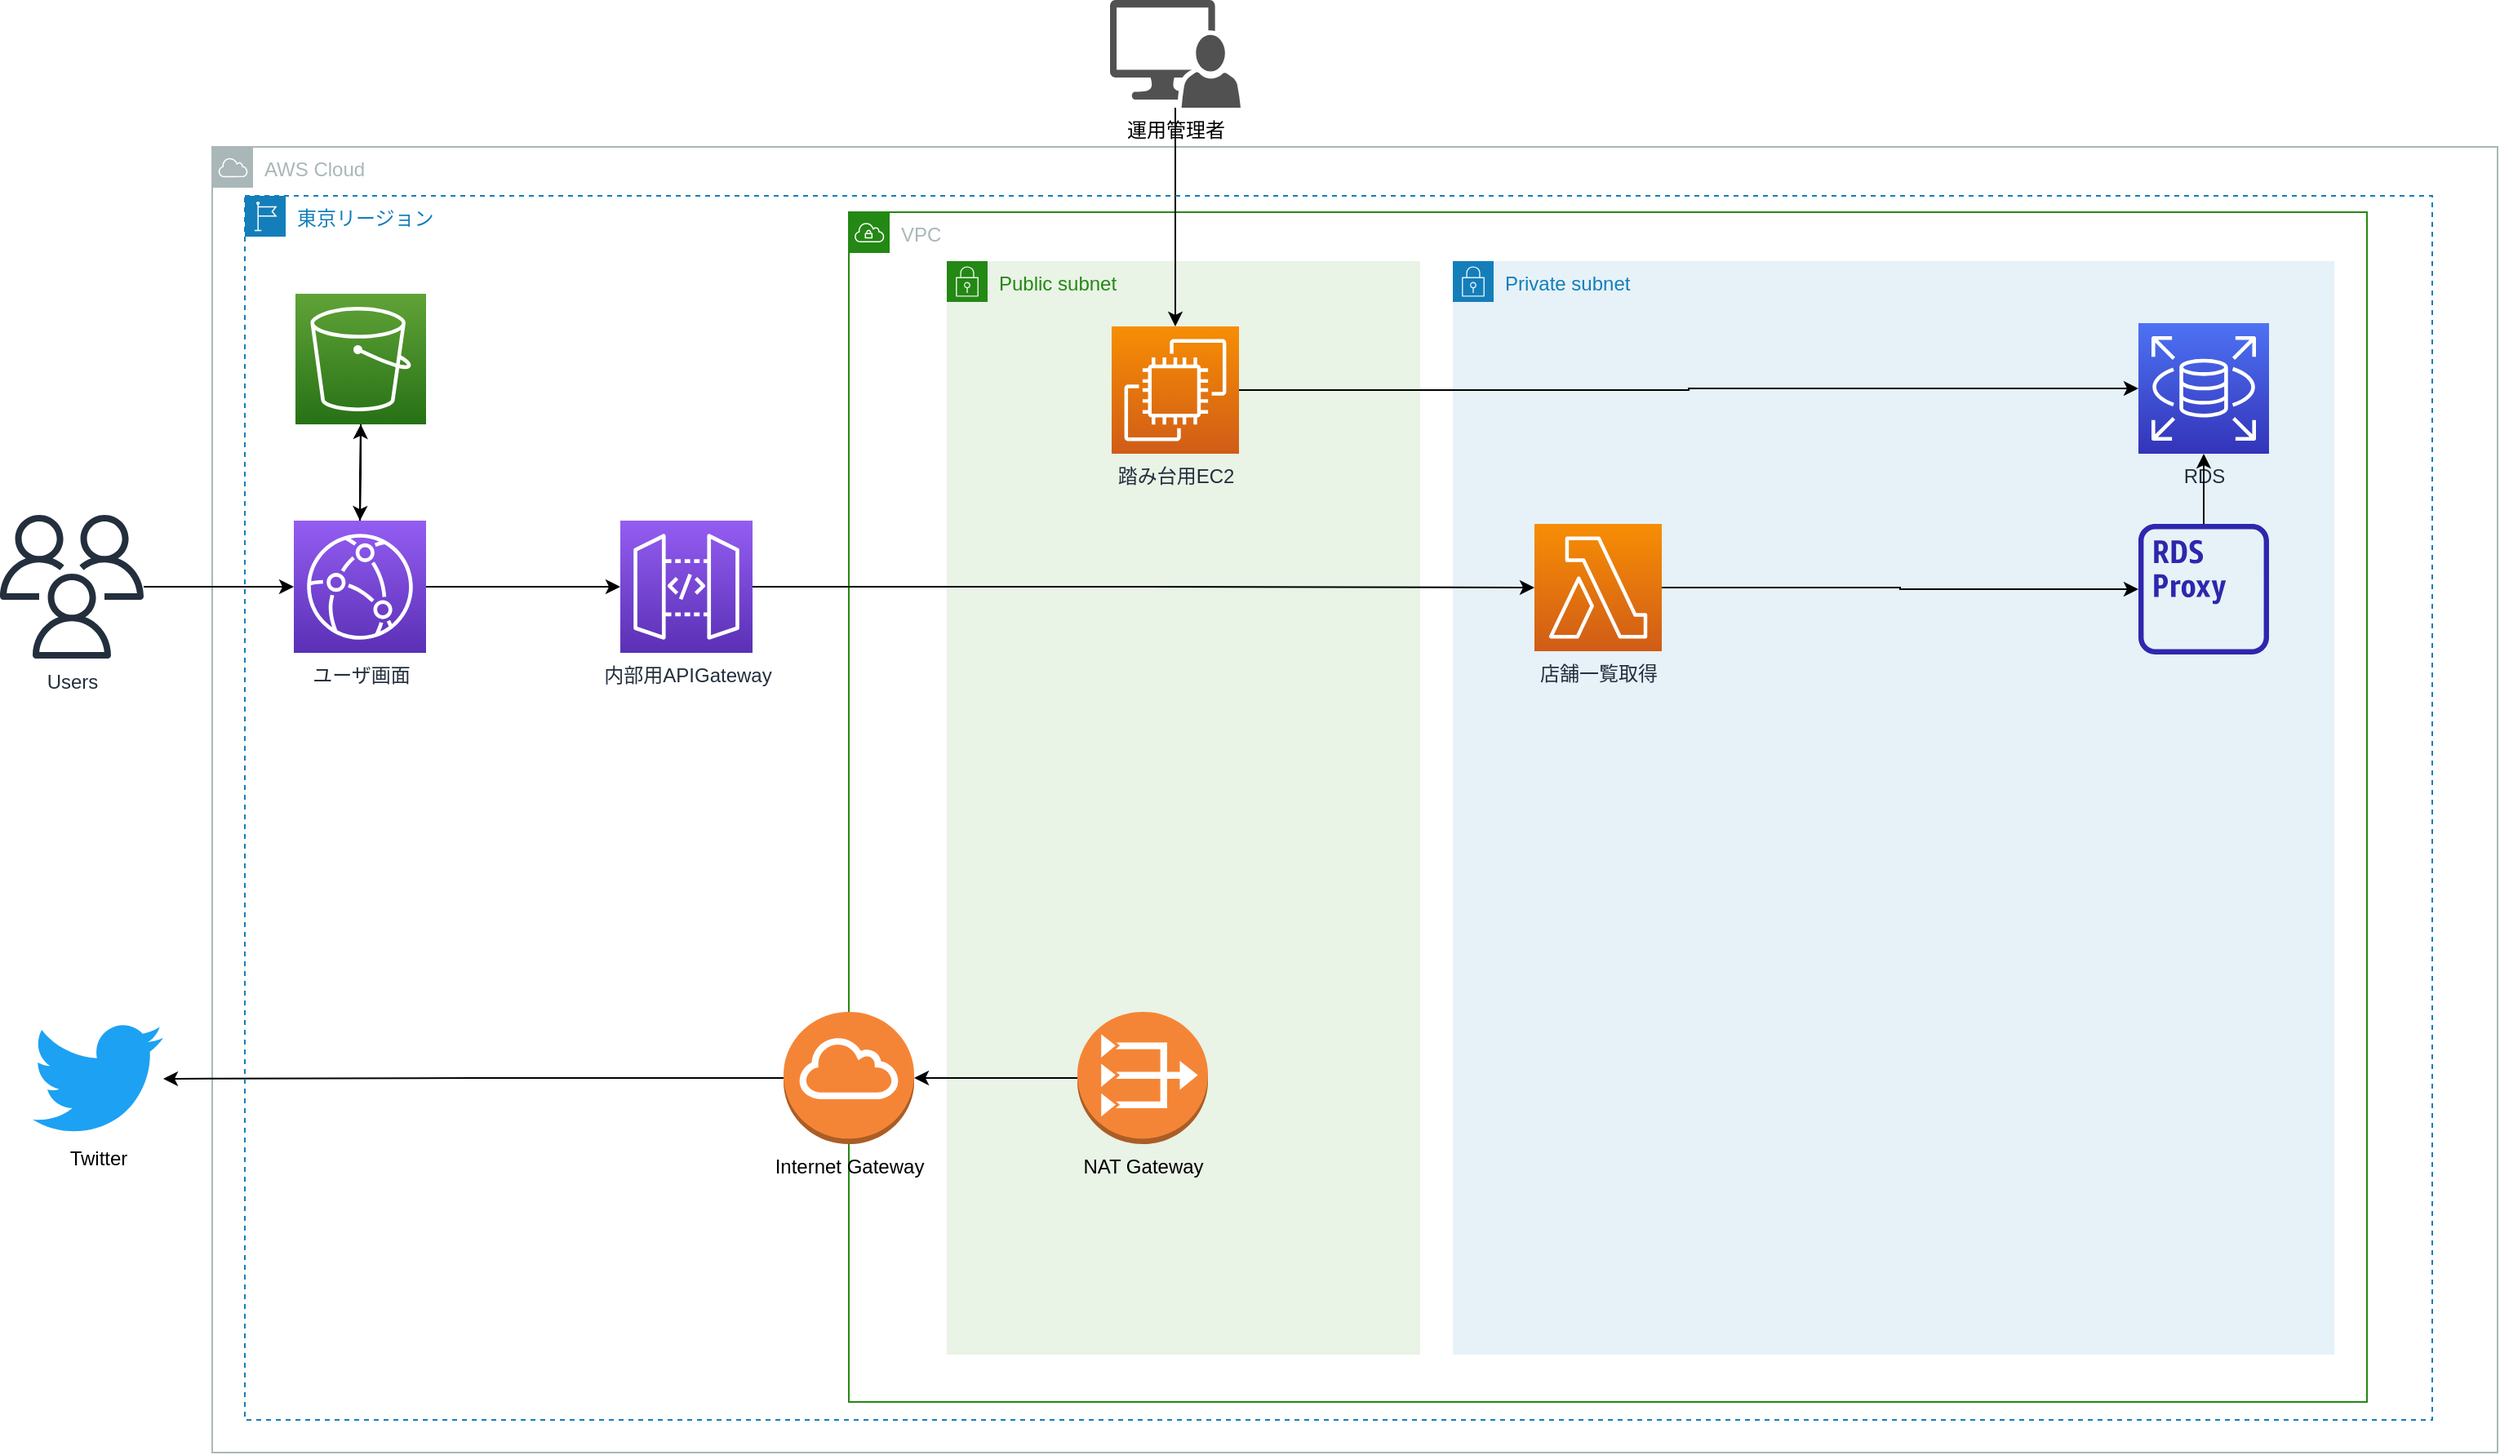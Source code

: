 <mxfile version="21.2.8" type="device">
  <diagram name="ページ1" id="WnprZI4OnLa5kW1OYaBW">
    <mxGraphModel dx="1500" dy="899" grid="1" gridSize="10" guides="1" tooltips="1" connect="1" arrows="1" fold="1" page="1" pageScale="1" pageWidth="827" pageHeight="1169" math="0" shadow="0">
      <root>
        <mxCell id="0" />
        <mxCell id="1" parent="0" />
        <mxCell id="L7LWtjoBWB61h3v9d-Bm-9" value="AWS Cloud" style="sketch=0;outlineConnect=0;gradientColor=none;html=1;whiteSpace=wrap;fontSize=12;fontStyle=0;shape=mxgraph.aws4.group;grIcon=mxgraph.aws4.group_aws_cloud;strokeColor=#AAB7B8;fillColor=none;verticalAlign=top;align=left;spacingLeft=30;fontColor=#AAB7B8;dashed=0;" vertex="1" parent="1">
          <mxGeometry x="200" y="300" width="1400" height="800" as="geometry" />
        </mxCell>
        <mxCell id="L7LWtjoBWB61h3v9d-Bm-2" value="VPC" style="points=[[0,0],[0.25,0],[0.5,0],[0.75,0],[1,0],[1,0.25],[1,0.5],[1,0.75],[1,1],[0.75,1],[0.5,1],[0.25,1],[0,1],[0,0.75],[0,0.5],[0,0.25]];outlineConnect=0;gradientColor=none;html=1;whiteSpace=wrap;fontSize=12;fontStyle=0;container=1;pointerEvents=0;collapsible=0;recursiveResize=0;shape=mxgraph.aws4.group;grIcon=mxgraph.aws4.group_vpc;strokeColor=#248814;fillColor=none;verticalAlign=top;align=left;spacingLeft=30;fontColor=#AAB7B8;dashed=0;" vertex="1" parent="1">
          <mxGeometry x="590" y="340" width="930" height="729" as="geometry" />
        </mxCell>
        <mxCell id="L7LWtjoBWB61h3v9d-Bm-17" value="Public subnet" style="points=[[0,0],[0.25,0],[0.5,0],[0.75,0],[1,0],[1,0.25],[1,0.5],[1,0.75],[1,1],[0.75,1],[0.5,1],[0.25,1],[0,1],[0,0.75],[0,0.5],[0,0.25]];outlineConnect=0;gradientColor=none;html=1;whiteSpace=wrap;fontSize=12;fontStyle=0;container=1;pointerEvents=0;collapsible=0;recursiveResize=0;shape=mxgraph.aws4.group;grIcon=mxgraph.aws4.group_security_group;grStroke=0;strokeColor=#248814;fillColor=#E9F3E6;verticalAlign=top;align=left;spacingLeft=30;fontColor=#248814;dashed=0;" vertex="1" parent="L7LWtjoBWB61h3v9d-Bm-2">
          <mxGeometry x="60" y="30" width="290" height="670" as="geometry" />
        </mxCell>
        <mxCell id="L7LWtjoBWB61h3v9d-Bm-25" value="踏み台用EC2" style="sketch=0;points=[[0,0,0],[0.25,0,0],[0.5,0,0],[0.75,0,0],[1,0,0],[0,1,0],[0.25,1,0],[0.5,1,0],[0.75,1,0],[1,1,0],[0,0.25,0],[0,0.5,0],[0,0.75,0],[1,0.25,0],[1,0.5,0],[1,0.75,0]];outlineConnect=0;fontColor=#232F3E;gradientColor=#F78E04;gradientDirection=north;fillColor=#D05C17;strokeColor=#ffffff;dashed=0;verticalLabelPosition=bottom;verticalAlign=top;align=center;html=1;fontSize=12;fontStyle=0;aspect=fixed;shape=mxgraph.aws4.resourceIcon;resIcon=mxgraph.aws4.ec2;" vertex="1" parent="L7LWtjoBWB61h3v9d-Bm-17">
          <mxGeometry x="101" y="40" width="78" height="78" as="geometry" />
        </mxCell>
        <mxCell id="L7LWtjoBWB61h3v9d-Bm-29" value="NAT Gateway" style="outlineConnect=0;dashed=0;verticalLabelPosition=bottom;verticalAlign=top;align=center;html=1;shape=mxgraph.aws3.vpc_nat_gateway;fillColor=#F58536;gradientColor=none;" vertex="1" parent="L7LWtjoBWB61h3v9d-Bm-17">
          <mxGeometry x="80" y="460" width="80" height="81" as="geometry" />
        </mxCell>
        <mxCell id="L7LWtjoBWB61h3v9d-Bm-18" value="Private subnet" style="points=[[0,0],[0.25,0],[0.5,0],[0.75,0],[1,0],[1,0.25],[1,0.5],[1,0.75],[1,1],[0.75,1],[0.5,1],[0.25,1],[0,1],[0,0.75],[0,0.5],[0,0.25]];outlineConnect=0;gradientColor=none;html=1;whiteSpace=wrap;fontSize=12;fontStyle=0;container=1;pointerEvents=0;collapsible=0;recursiveResize=0;shape=mxgraph.aws4.group;grIcon=mxgraph.aws4.group_security_group;grStroke=0;strokeColor=#147EBA;fillColor=#E6F2F8;verticalAlign=top;align=left;spacingLeft=30;fontColor=#147EBA;dashed=0;" vertex="1" parent="L7LWtjoBWB61h3v9d-Bm-2">
          <mxGeometry x="370" y="30" width="540" height="670" as="geometry" />
        </mxCell>
        <mxCell id="L7LWtjoBWB61h3v9d-Bm-3" value="RDS" style="sketch=0;points=[[0,0,0],[0.25,0,0],[0.5,0,0],[0.75,0,0],[1,0,0],[0,1,0],[0.25,1,0],[0.5,1,0],[0.75,1,0],[1,1,0],[0,0.25,0],[0,0.5,0],[0,0.75,0],[1,0.25,0],[1,0.5,0],[1,0.75,0]];outlineConnect=0;fontColor=#232F3E;gradientColor=#4D72F3;gradientDirection=north;fillColor=#3334B9;strokeColor=#ffffff;dashed=0;verticalLabelPosition=bottom;verticalAlign=top;align=center;html=1;fontSize=12;fontStyle=0;aspect=fixed;shape=mxgraph.aws4.resourceIcon;resIcon=mxgraph.aws4.rds;" vertex="1" parent="L7LWtjoBWB61h3v9d-Bm-18">
          <mxGeometry x="420" y="38" width="80" height="80" as="geometry" />
        </mxCell>
        <mxCell id="L7LWtjoBWB61h3v9d-Bm-41" style="edgeStyle=orthogonalEdgeStyle;rounded=0;orthogonalLoop=1;jettySize=auto;html=1;" edge="1" parent="L7LWtjoBWB61h3v9d-Bm-18" source="L7LWtjoBWB61h3v9d-Bm-4" target="L7LWtjoBWB61h3v9d-Bm-3">
          <mxGeometry relative="1" as="geometry" />
        </mxCell>
        <mxCell id="L7LWtjoBWB61h3v9d-Bm-4" value="" style="sketch=0;outlineConnect=0;fontColor=#232F3E;gradientColor=none;fillColor=#2E27AD;strokeColor=none;dashed=0;verticalLabelPosition=bottom;verticalAlign=top;align=center;html=1;fontSize=12;fontStyle=0;aspect=fixed;pointerEvents=1;shape=mxgraph.aws4.rds_proxy_alt;" vertex="1" parent="L7LWtjoBWB61h3v9d-Bm-18">
          <mxGeometry x="420" y="161" width="80" height="80" as="geometry" />
        </mxCell>
        <mxCell id="L7LWtjoBWB61h3v9d-Bm-45" style="edgeStyle=orthogonalEdgeStyle;rounded=0;orthogonalLoop=1;jettySize=auto;html=1;exitX=1;exitY=0.5;exitDx=0;exitDy=0;exitPerimeter=0;" edge="1" parent="L7LWtjoBWB61h3v9d-Bm-18" source="L7LWtjoBWB61h3v9d-Bm-36" target="L7LWtjoBWB61h3v9d-Bm-4">
          <mxGeometry relative="1" as="geometry" />
        </mxCell>
        <mxCell id="L7LWtjoBWB61h3v9d-Bm-36" value="店舗一覧取得" style="sketch=0;points=[[0,0,0],[0.25,0,0],[0.5,0,0],[0.75,0,0],[1,0,0],[0,1,0],[0.25,1,0],[0.5,1,0],[0.75,1,0],[1,1,0],[0,0.25,0],[0,0.5,0],[0,0.75,0],[1,0.25,0],[1,0.5,0],[1,0.75,0]];outlineConnect=0;fontColor=#232F3E;gradientColor=#F78E04;gradientDirection=north;fillColor=#D05C17;strokeColor=#ffffff;dashed=0;verticalLabelPosition=bottom;verticalAlign=top;align=center;html=1;fontSize=12;fontStyle=0;aspect=fixed;shape=mxgraph.aws4.resourceIcon;resIcon=mxgraph.aws4.lambda;" vertex="1" parent="L7LWtjoBWB61h3v9d-Bm-18">
          <mxGeometry x="50" y="161" width="78" height="78" as="geometry" />
        </mxCell>
        <mxCell id="L7LWtjoBWB61h3v9d-Bm-28" style="edgeStyle=orthogonalEdgeStyle;rounded=0;orthogonalLoop=1;jettySize=auto;html=1;exitX=1;exitY=0.5;exitDx=0;exitDy=0;exitPerimeter=0;" edge="1" parent="L7LWtjoBWB61h3v9d-Bm-2" source="L7LWtjoBWB61h3v9d-Bm-25" target="L7LWtjoBWB61h3v9d-Bm-3">
          <mxGeometry relative="1" as="geometry" />
        </mxCell>
        <mxCell id="L7LWtjoBWB61h3v9d-Bm-32" value="Internet Gateway" style="outlineConnect=0;dashed=0;verticalLabelPosition=bottom;verticalAlign=top;align=center;html=1;shape=mxgraph.aws3.internet_gateway;fillColor=#F58536;gradientColor=none;" vertex="1" parent="L7LWtjoBWB61h3v9d-Bm-2">
          <mxGeometry x="-40" y="490" width="80" height="81" as="geometry" />
        </mxCell>
        <mxCell id="L7LWtjoBWB61h3v9d-Bm-37" style="edgeStyle=orthogonalEdgeStyle;rounded=0;orthogonalLoop=1;jettySize=auto;html=1;exitX=0;exitY=0.5;exitDx=0;exitDy=0;exitPerimeter=0;entryX=1;entryY=0.5;entryDx=0;entryDy=0;entryPerimeter=0;" edge="1" parent="L7LWtjoBWB61h3v9d-Bm-2" source="L7LWtjoBWB61h3v9d-Bm-29" target="L7LWtjoBWB61h3v9d-Bm-32">
          <mxGeometry relative="1" as="geometry" />
        </mxCell>
        <mxCell id="L7LWtjoBWB61h3v9d-Bm-16" style="edgeStyle=orthogonalEdgeStyle;rounded=0;orthogonalLoop=1;jettySize=auto;html=1;exitX=0.5;exitY=0;exitDx=0;exitDy=0;exitPerimeter=0;entryX=0.5;entryY=1;entryDx=0;entryDy=0;entryPerimeter=0;" edge="1" parent="1" source="L7LWtjoBWB61h3v9d-Bm-6" target="L7LWtjoBWB61h3v9d-Bm-8">
          <mxGeometry relative="1" as="geometry" />
        </mxCell>
        <mxCell id="L7LWtjoBWB61h3v9d-Bm-20" style="edgeStyle=orthogonalEdgeStyle;rounded=0;orthogonalLoop=1;jettySize=auto;html=1;exitX=1;exitY=0.5;exitDx=0;exitDy=0;exitPerimeter=0;" edge="1" parent="1" source="L7LWtjoBWB61h3v9d-Bm-6" target="L7LWtjoBWB61h3v9d-Bm-19">
          <mxGeometry relative="1" as="geometry" />
        </mxCell>
        <mxCell id="L7LWtjoBWB61h3v9d-Bm-6" value="ユーザ画面" style="sketch=0;points=[[0,0,0],[0.25,0,0],[0.5,0,0],[0.75,0,0],[1,0,0],[0,1,0],[0.25,1,0],[0.5,1,0],[0.75,1,0],[1,1,0],[0,0.25,0],[0,0.5,0],[0,0.75,0],[1,0.25,0],[1,0.5,0],[1,0.75,0]];outlineConnect=0;fontColor=#232F3E;gradientColor=#945DF2;gradientDirection=north;fillColor=#5A30B5;strokeColor=#ffffff;dashed=0;verticalLabelPosition=bottom;verticalAlign=top;align=center;html=1;fontSize=12;fontStyle=0;aspect=fixed;shape=mxgraph.aws4.resourceIcon;resIcon=mxgraph.aws4.cloudfront;" vertex="1" parent="1">
          <mxGeometry x="250" y="529" width="81" height="81" as="geometry" />
        </mxCell>
        <mxCell id="L7LWtjoBWB61h3v9d-Bm-44" value="" style="edgeStyle=orthogonalEdgeStyle;rounded=0;orthogonalLoop=1;jettySize=auto;html=1;" edge="1" parent="1" source="L7LWtjoBWB61h3v9d-Bm-8" target="L7LWtjoBWB61h3v9d-Bm-6">
          <mxGeometry relative="1" as="geometry" />
        </mxCell>
        <mxCell id="L7LWtjoBWB61h3v9d-Bm-8" value="" style="sketch=0;points=[[0,0,0],[0.25,0,0],[0.5,0,0],[0.75,0,0],[1,0,0],[0,1,0],[0.25,1,0],[0.5,1,0],[0.75,1,0],[1,1,0],[0,0.25,0],[0,0.5,0],[0,0.75,0],[1,0.25,0],[1,0.5,0],[1,0.75,0]];outlineConnect=0;fontColor=#232F3E;gradientColor=#60A337;gradientDirection=north;fillColor=#277116;strokeColor=#ffffff;dashed=0;verticalLabelPosition=bottom;verticalAlign=top;align=center;html=1;fontSize=12;fontStyle=0;aspect=fixed;shape=mxgraph.aws4.resourceIcon;resIcon=mxgraph.aws4.s3;" vertex="1" parent="1">
          <mxGeometry x="251" y="390" width="80" height="80" as="geometry" />
        </mxCell>
        <mxCell id="L7LWtjoBWB61h3v9d-Bm-13" style="edgeStyle=orthogonalEdgeStyle;rounded=0;orthogonalLoop=1;jettySize=auto;html=1;entryX=0;entryY=0.5;entryDx=0;entryDy=0;entryPerimeter=0;" edge="1" parent="1" source="L7LWtjoBWB61h3v9d-Bm-11" target="L7LWtjoBWB61h3v9d-Bm-6">
          <mxGeometry relative="1" as="geometry" />
        </mxCell>
        <mxCell id="L7LWtjoBWB61h3v9d-Bm-11" value="Users" style="sketch=0;outlineConnect=0;fontColor=#232F3E;gradientColor=none;fillColor=#232F3D;strokeColor=none;dashed=0;verticalLabelPosition=bottom;verticalAlign=top;align=center;html=1;fontSize=12;fontStyle=0;aspect=fixed;pointerEvents=1;shape=mxgraph.aws4.users;" vertex="1" parent="1">
          <mxGeometry x="70" y="525.5" width="88" height="88" as="geometry" />
        </mxCell>
        <mxCell id="L7LWtjoBWB61h3v9d-Bm-42" style="edgeStyle=orthogonalEdgeStyle;rounded=0;orthogonalLoop=1;jettySize=auto;html=1;entryX=0;entryY=0.5;entryDx=0;entryDy=0;entryPerimeter=0;" edge="1" parent="1" source="L7LWtjoBWB61h3v9d-Bm-19" target="L7LWtjoBWB61h3v9d-Bm-36">
          <mxGeometry relative="1" as="geometry" />
        </mxCell>
        <mxCell id="L7LWtjoBWB61h3v9d-Bm-19" value="内部用APIGateway" style="sketch=0;points=[[0,0,0],[0.25,0,0],[0.5,0,0],[0.75,0,0],[1,0,0],[0,1,0],[0.25,1,0],[0.5,1,0],[0.75,1,0],[1,1,0],[0,0.25,0],[0,0.5,0],[0,0.75,0],[1,0.25,0],[1,0.5,0],[1,0.75,0]];outlineConnect=0;fontColor=#232F3E;gradientColor=#945DF2;gradientDirection=north;fillColor=#5A30B5;strokeColor=#ffffff;dashed=0;verticalLabelPosition=bottom;verticalAlign=top;align=center;html=1;fontSize=12;fontStyle=0;aspect=fixed;shape=mxgraph.aws4.resourceIcon;resIcon=mxgraph.aws4.api_gateway;" vertex="1" parent="1">
          <mxGeometry x="450" y="529" width="81" height="81" as="geometry" />
        </mxCell>
        <mxCell id="L7LWtjoBWB61h3v9d-Bm-27" style="edgeStyle=orthogonalEdgeStyle;rounded=0;orthogonalLoop=1;jettySize=auto;html=1;" edge="1" parent="1" source="L7LWtjoBWB61h3v9d-Bm-24" target="L7LWtjoBWB61h3v9d-Bm-25">
          <mxGeometry relative="1" as="geometry" />
        </mxCell>
        <mxCell id="L7LWtjoBWB61h3v9d-Bm-24" value="運用管理者" style="sketch=0;pointerEvents=1;shadow=0;dashed=0;html=1;strokeColor=none;labelPosition=center;verticalLabelPosition=bottom;verticalAlign=top;align=center;fillColor=#515151;shape=mxgraph.mscae.system_center.admin_console" vertex="1" parent="1">
          <mxGeometry x="750" y="210" width="80" height="66" as="geometry" />
        </mxCell>
        <mxCell id="L7LWtjoBWB61h3v9d-Bm-39" value="Twitter" style="dashed=0;outlineConnect=0;html=1;align=center;labelPosition=center;verticalLabelPosition=bottom;verticalAlign=top;shape=mxgraph.weblogos.twitter;fillColor=#1DA1F2;strokeColor=none" vertex="1" parent="1">
          <mxGeometry x="90" y="836" width="80" height="70" as="geometry" />
        </mxCell>
        <mxCell id="L7LWtjoBWB61h3v9d-Bm-40" style="edgeStyle=orthogonalEdgeStyle;rounded=0;orthogonalLoop=1;jettySize=auto;html=1;exitX=0;exitY=0.5;exitDx=0;exitDy=0;exitPerimeter=0;" edge="1" parent="1" source="L7LWtjoBWB61h3v9d-Bm-32" target="L7LWtjoBWB61h3v9d-Bm-39">
          <mxGeometry relative="1" as="geometry" />
        </mxCell>
        <mxCell id="L7LWtjoBWB61h3v9d-Bm-43" value="東京リージョン" style="points=[[0,0],[0.25,0],[0.5,0],[0.75,0],[1,0],[1,0.25],[1,0.5],[1,0.75],[1,1],[0.75,1],[0.5,1],[0.25,1],[0,1],[0,0.75],[0,0.5],[0,0.25]];outlineConnect=0;gradientColor=none;html=1;whiteSpace=wrap;fontSize=12;fontStyle=0;container=1;pointerEvents=0;collapsible=0;recursiveResize=0;shape=mxgraph.aws4.group;grIcon=mxgraph.aws4.group_region;strokeColor=#147EBA;fillColor=none;verticalAlign=top;align=left;spacingLeft=30;fontColor=#147EBA;dashed=1;" vertex="1" parent="1">
          <mxGeometry x="220" y="330" width="1340" height="750" as="geometry" />
        </mxCell>
      </root>
    </mxGraphModel>
  </diagram>
</mxfile>
